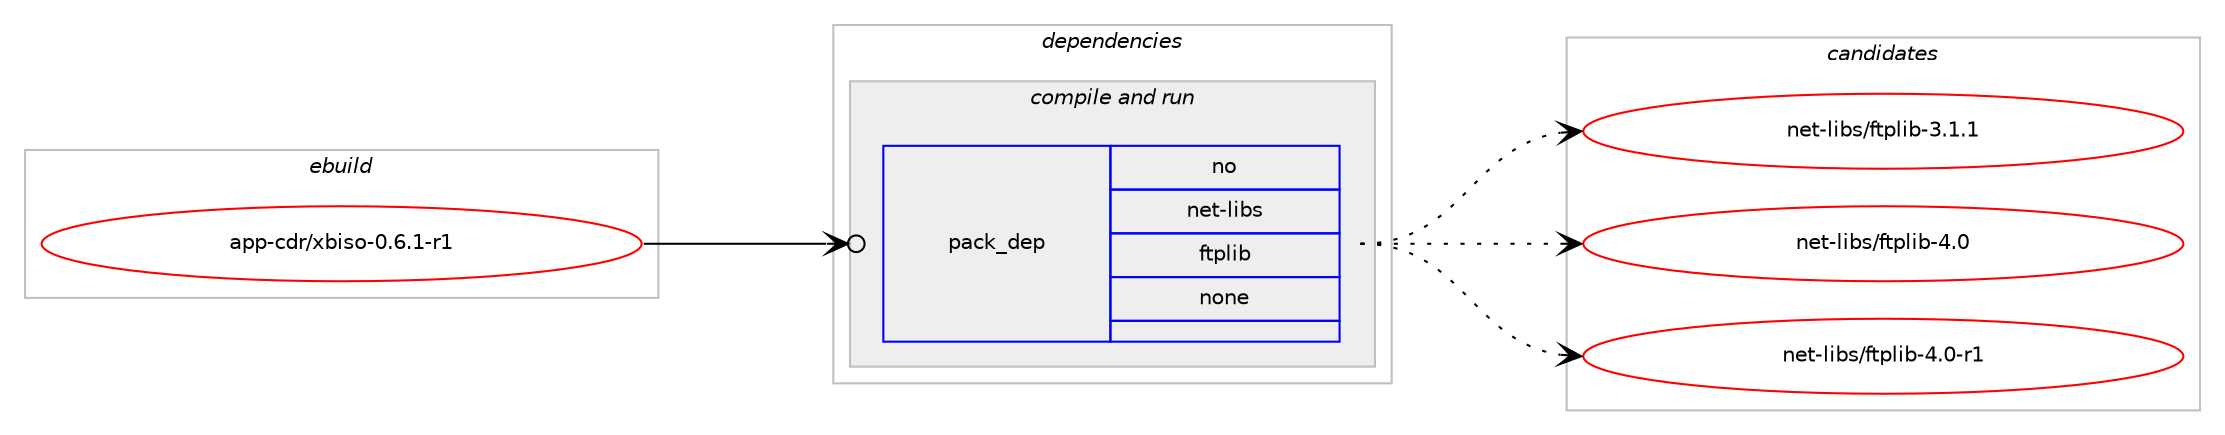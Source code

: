 digraph prolog {

# *************
# Graph options
# *************

newrank=true;
concentrate=true;
compound=true;
graph [rankdir=LR,fontname=Helvetica,fontsize=10,ranksep=1.5];#, ranksep=2.5, nodesep=0.2];
edge  [arrowhead=vee];
node  [fontname=Helvetica,fontsize=10];

# **********
# The ebuild
# **********

subgraph cluster_leftcol {
color=gray;
rank=same;
label=<<i>ebuild</i>>;
id [label="app-cdr/xbiso-0.6.1-r1", color=red, width=4, href="../app-cdr/xbiso-0.6.1-r1.svg"];
}

# ****************
# The dependencies
# ****************

subgraph cluster_midcol {
color=gray;
label=<<i>dependencies</i>>;
subgraph cluster_compile {
fillcolor="#eeeeee";
style=filled;
label=<<i>compile</i>>;
}
subgraph cluster_compileandrun {
fillcolor="#eeeeee";
style=filled;
label=<<i>compile and run</i>>;
subgraph pack8528 {
dependency11946 [label=<<TABLE BORDER="0" CELLBORDER="1" CELLSPACING="0" CELLPADDING="4" WIDTH="220"><TR><TD ROWSPAN="6" CELLPADDING="30">pack_dep</TD></TR><TR><TD WIDTH="110">no</TD></TR><TR><TD>net-libs</TD></TR><TR><TD>ftplib</TD></TR><TR><TD>none</TD></TR><TR><TD></TD></TR></TABLE>>, shape=none, color=blue];
}
id:e -> dependency11946:w [weight=20,style="solid",arrowhead="odotvee"];
}
subgraph cluster_run {
fillcolor="#eeeeee";
style=filled;
label=<<i>run</i>>;
}
}

# **************
# The candidates
# **************

subgraph cluster_choices {
rank=same;
color=gray;
label=<<i>candidates</i>>;

subgraph choice8528 {
color=black;
nodesep=1;
choice11010111645108105981154710211611210810598455146494649 [label="net-libs/ftplib-3.1.1", color=red, width=4,href="../net-libs/ftplib-3.1.1.svg"];
choice1101011164510810598115471021161121081059845524648 [label="net-libs/ftplib-4.0", color=red, width=4,href="../net-libs/ftplib-4.0.svg"];
choice11010111645108105981154710211611210810598455246484511449 [label="net-libs/ftplib-4.0-r1", color=red, width=4,href="../net-libs/ftplib-4.0-r1.svg"];
dependency11946:e -> choice11010111645108105981154710211611210810598455146494649:w [style=dotted,weight="100"];
dependency11946:e -> choice1101011164510810598115471021161121081059845524648:w [style=dotted,weight="100"];
dependency11946:e -> choice11010111645108105981154710211611210810598455246484511449:w [style=dotted,weight="100"];
}
}

}
